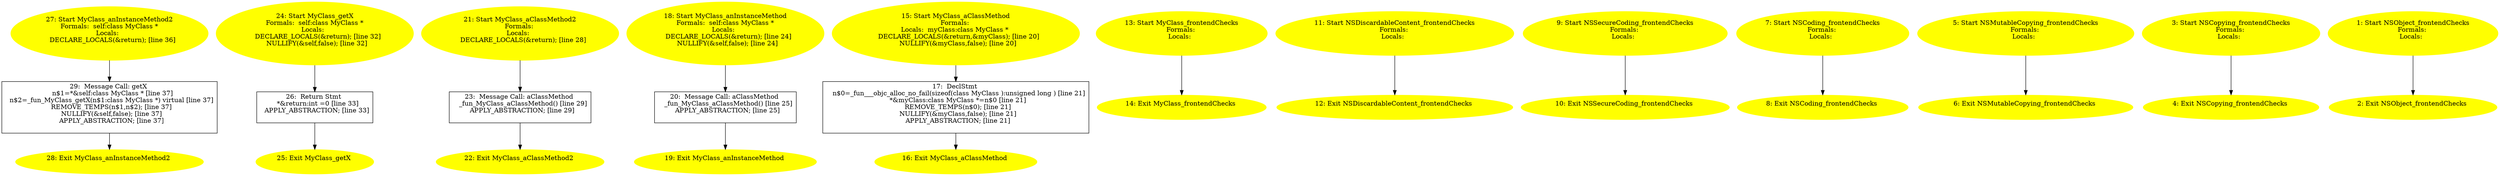 digraph iCFG {
29 [label="29:  Message Call: getX \n   n$1=*&self:class MyClass * [line 37]\n  n$2=_fun_MyClass_getX(n$1:class MyClass *) virtual [line 37]\n  REMOVE_TEMPS(n$1,n$2); [line 37]\n  NULLIFY(&self,false); [line 37]\n  APPLY_ABSTRACTION; [line 37]\n " shape="box"]
	

	 29 -> 28 ;
28 [label="28: Exit MyClass_anInstanceMethod2 \n  " color=yellow style=filled]
	

27 [label="27: Start MyClass_anInstanceMethod2\nFormals:  self:class MyClass *\nLocals:  \n   DECLARE_LOCALS(&return); [line 36]\n " color=yellow style=filled]
	

	 27 -> 29 ;
26 [label="26:  Return Stmt \n   *&return:int =0 [line 33]\n  APPLY_ABSTRACTION; [line 33]\n " shape="box"]
	

	 26 -> 25 ;
25 [label="25: Exit MyClass_getX \n  " color=yellow style=filled]
	

24 [label="24: Start MyClass_getX\nFormals:  self:class MyClass *\nLocals:  \n   DECLARE_LOCALS(&return); [line 32]\n  NULLIFY(&self,false); [line 32]\n " color=yellow style=filled]
	

	 24 -> 26 ;
23 [label="23:  Message Call: aClassMethod \n   _fun_MyClass_aClassMethod() [line 29]\n  APPLY_ABSTRACTION; [line 29]\n " shape="box"]
	

	 23 -> 22 ;
22 [label="22: Exit MyClass_aClassMethod2 \n  " color=yellow style=filled]
	

21 [label="21: Start MyClass_aClassMethod2\nFormals: \nLocals:  \n   DECLARE_LOCALS(&return); [line 28]\n " color=yellow style=filled]
	

	 21 -> 23 ;
20 [label="20:  Message Call: aClassMethod \n   _fun_MyClass_aClassMethod() [line 25]\n  APPLY_ABSTRACTION; [line 25]\n " shape="box"]
	

	 20 -> 19 ;
19 [label="19: Exit MyClass_anInstanceMethod \n  " color=yellow style=filled]
	

18 [label="18: Start MyClass_anInstanceMethod\nFormals:  self:class MyClass *\nLocals:  \n   DECLARE_LOCALS(&return); [line 24]\n  NULLIFY(&self,false); [line 24]\n " color=yellow style=filled]
	

	 18 -> 20 ;
17 [label="17:  DeclStmt \n   n$0=_fun___objc_alloc_no_fail(sizeof(class MyClass ):unsigned long ) [line 21]\n  *&myClass:class MyClass *=n$0 [line 21]\n  REMOVE_TEMPS(n$0); [line 21]\n  NULLIFY(&myClass,false); [line 21]\n  APPLY_ABSTRACTION; [line 21]\n " shape="box"]
	

	 17 -> 16 ;
16 [label="16: Exit MyClass_aClassMethod \n  " color=yellow style=filled]
	

15 [label="15: Start MyClass_aClassMethod\nFormals: \nLocals:  myClass:class MyClass * \n   DECLARE_LOCALS(&return,&myClass); [line 20]\n  NULLIFY(&myClass,false); [line 20]\n " color=yellow style=filled]
	

	 15 -> 17 ;
14 [label="14: Exit MyClass_frontendChecks \n  " color=yellow style=filled]
	

13 [label="13: Start MyClass_frontendChecks\nFormals: \nLocals:  \n  " color=yellow style=filled]
	

	 13 -> 14 ;
12 [label="12: Exit NSDiscardableContent_frontendChecks \n  " color=yellow style=filled]
	

11 [label="11: Start NSDiscardableContent_frontendChecks\nFormals: \nLocals:  \n  " color=yellow style=filled]
	

	 11 -> 12 ;
10 [label="10: Exit NSSecureCoding_frontendChecks \n  " color=yellow style=filled]
	

9 [label="9: Start NSSecureCoding_frontendChecks\nFormals: \nLocals:  \n  " color=yellow style=filled]
	

	 9 -> 10 ;
8 [label="8: Exit NSCoding_frontendChecks \n  " color=yellow style=filled]
	

7 [label="7: Start NSCoding_frontendChecks\nFormals: \nLocals:  \n  " color=yellow style=filled]
	

	 7 -> 8 ;
6 [label="6: Exit NSMutableCopying_frontendChecks \n  " color=yellow style=filled]
	

5 [label="5: Start NSMutableCopying_frontendChecks\nFormals: \nLocals:  \n  " color=yellow style=filled]
	

	 5 -> 6 ;
4 [label="4: Exit NSCopying_frontendChecks \n  " color=yellow style=filled]
	

3 [label="3: Start NSCopying_frontendChecks\nFormals: \nLocals:  \n  " color=yellow style=filled]
	

	 3 -> 4 ;
2 [label="2: Exit NSObject_frontendChecks \n  " color=yellow style=filled]
	

1 [label="1: Start NSObject_frontendChecks\nFormals: \nLocals:  \n  " color=yellow style=filled]
	

	 1 -> 2 ;
}
